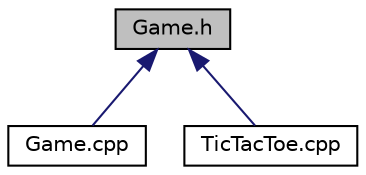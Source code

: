 digraph "Game.h"
{
  edge [fontname="Helvetica",fontsize="10",labelfontname="Helvetica",labelfontsize="10"];
  node [fontname="Helvetica",fontsize="10",shape=record];
  Node3 [label="Game.h",height=0.2,width=0.4,color="black", fillcolor="grey75", style="filled", fontcolor="black"];
  Node3 -> Node4 [dir="back",color="midnightblue",fontsize="10",style="solid",fontname="Helvetica"];
  Node4 [label="Game.cpp",height=0.2,width=0.4,color="black", fillcolor="white", style="filled",URL="$Game_8cpp.html"];
  Node3 -> Node5 [dir="back",color="midnightblue",fontsize="10",style="solid",fontname="Helvetica"];
  Node5 [label="TicTacToe.cpp",height=0.2,width=0.4,color="black", fillcolor="white", style="filled",URL="$TicTacToe_8cpp.html"];
}
